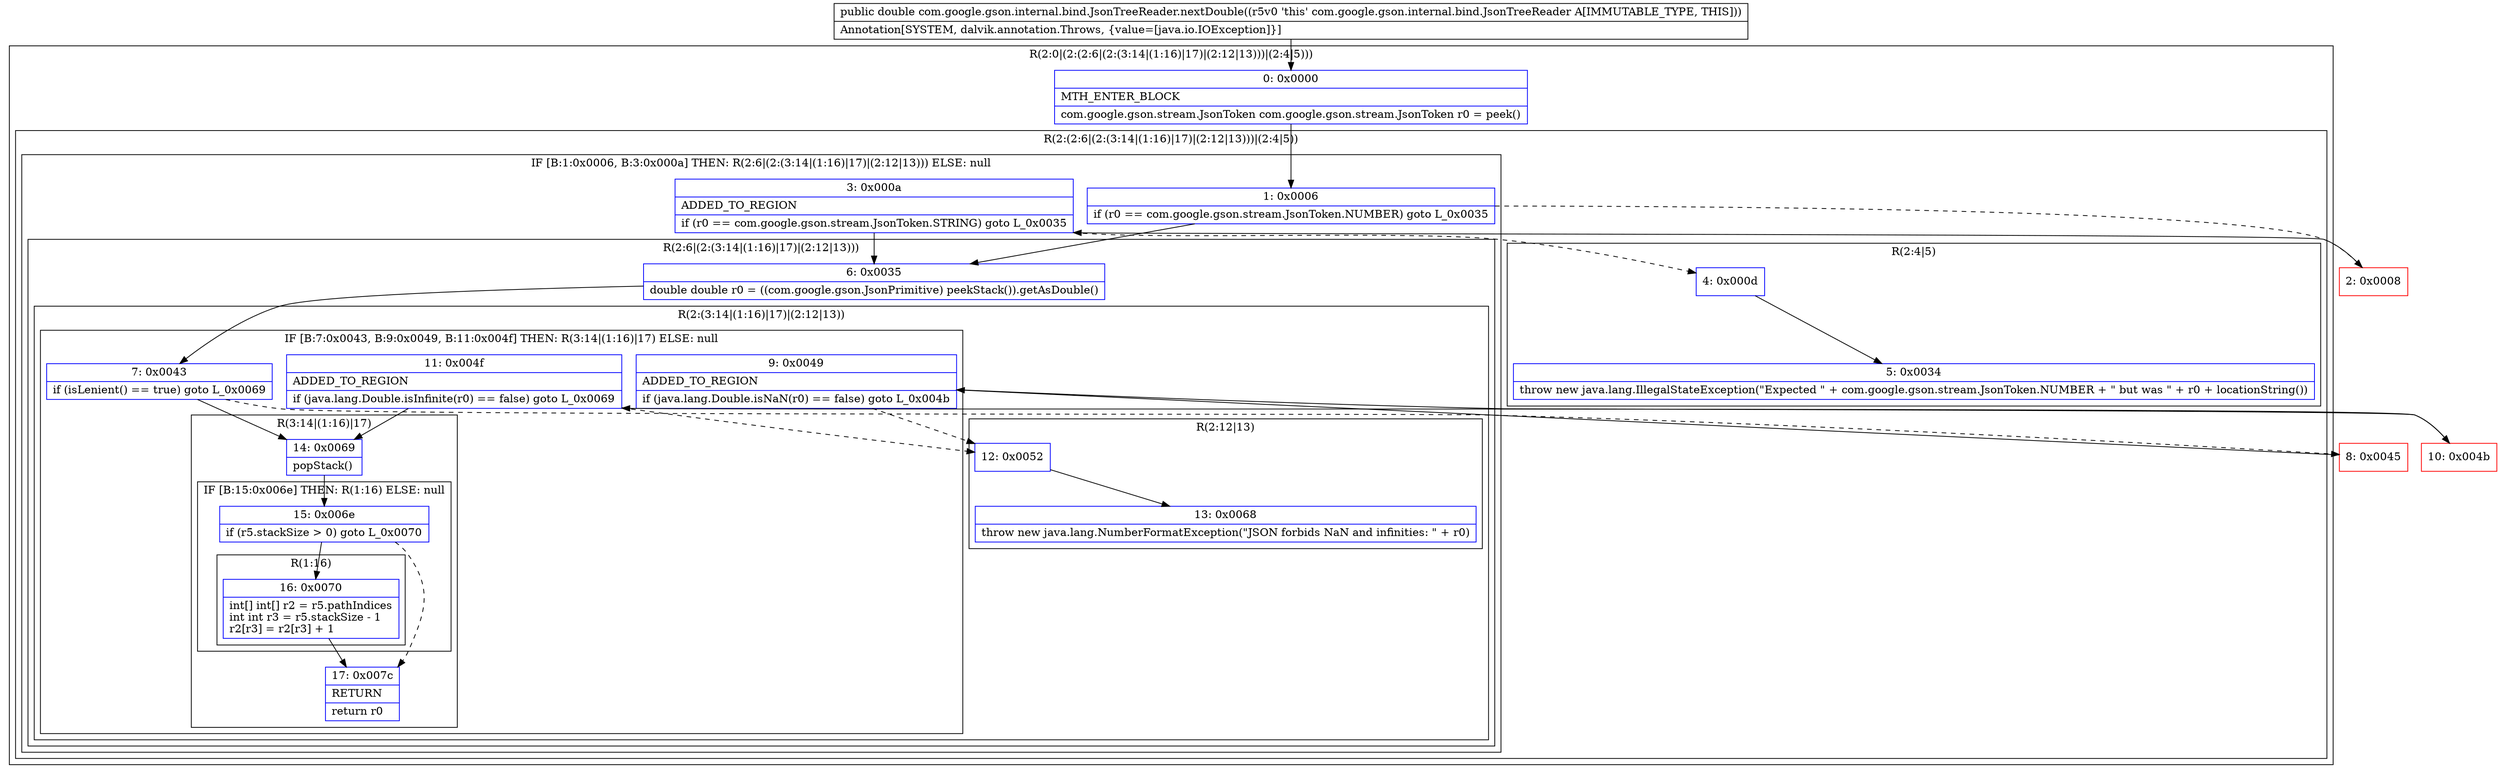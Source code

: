 digraph "CFG forcom.google.gson.internal.bind.JsonTreeReader.nextDouble()D" {
subgraph cluster_Region_302933569 {
label = "R(2:0|(2:(2:6|(2:(3:14|(1:16)|17)|(2:12|13)))|(2:4|5)))";
node [shape=record,color=blue];
Node_0 [shape=record,label="{0\:\ 0x0000|MTH_ENTER_BLOCK\l|com.google.gson.stream.JsonToken com.google.gson.stream.JsonToken r0 = peek()\l}"];
subgraph cluster_Region_947897255 {
label = "R(2:(2:6|(2:(3:14|(1:16)|17)|(2:12|13)))|(2:4|5))";
node [shape=record,color=blue];
subgraph cluster_IfRegion_137766915 {
label = "IF [B:1:0x0006, B:3:0x000a] THEN: R(2:6|(2:(3:14|(1:16)|17)|(2:12|13))) ELSE: null";
node [shape=record,color=blue];
Node_1 [shape=record,label="{1\:\ 0x0006|if (r0 == com.google.gson.stream.JsonToken.NUMBER) goto L_0x0035\l}"];
Node_3 [shape=record,label="{3\:\ 0x000a|ADDED_TO_REGION\l|if (r0 == com.google.gson.stream.JsonToken.STRING) goto L_0x0035\l}"];
subgraph cluster_Region_113068620 {
label = "R(2:6|(2:(3:14|(1:16)|17)|(2:12|13)))";
node [shape=record,color=blue];
Node_6 [shape=record,label="{6\:\ 0x0035|double double r0 = ((com.google.gson.JsonPrimitive) peekStack()).getAsDouble()\l}"];
subgraph cluster_Region_524566379 {
label = "R(2:(3:14|(1:16)|17)|(2:12|13))";
node [shape=record,color=blue];
subgraph cluster_IfRegion_1734346932 {
label = "IF [B:7:0x0043, B:9:0x0049, B:11:0x004f] THEN: R(3:14|(1:16)|17) ELSE: null";
node [shape=record,color=blue];
Node_7 [shape=record,label="{7\:\ 0x0043|if (isLenient() == true) goto L_0x0069\l}"];
Node_9 [shape=record,label="{9\:\ 0x0049|ADDED_TO_REGION\l|if (java.lang.Double.isNaN(r0) == false) goto L_0x004b\l}"];
Node_11 [shape=record,label="{11\:\ 0x004f|ADDED_TO_REGION\l|if (java.lang.Double.isInfinite(r0) == false) goto L_0x0069\l}"];
subgraph cluster_Region_1580155499 {
label = "R(3:14|(1:16)|17)";
node [shape=record,color=blue];
Node_14 [shape=record,label="{14\:\ 0x0069|popStack()\l}"];
subgraph cluster_IfRegion_209513772 {
label = "IF [B:15:0x006e] THEN: R(1:16) ELSE: null";
node [shape=record,color=blue];
Node_15 [shape=record,label="{15\:\ 0x006e|if (r5.stackSize \> 0) goto L_0x0070\l}"];
subgraph cluster_Region_1418736150 {
label = "R(1:16)";
node [shape=record,color=blue];
Node_16 [shape=record,label="{16\:\ 0x0070|int[] int[] r2 = r5.pathIndices\lint int r3 = r5.stackSize \- 1\lr2[r3] = r2[r3] + 1\l}"];
}
}
Node_17 [shape=record,label="{17\:\ 0x007c|RETURN\l|return r0\l}"];
}
}
subgraph cluster_Region_940826738 {
label = "R(2:12|13)";
node [shape=record,color=blue];
Node_12 [shape=record,label="{12\:\ 0x0052}"];
Node_13 [shape=record,label="{13\:\ 0x0068|throw new java.lang.NumberFormatException(\"JSON forbids NaN and infinities: \" + r0)\l}"];
}
}
}
}
subgraph cluster_Region_1585908655 {
label = "R(2:4|5)";
node [shape=record,color=blue];
Node_4 [shape=record,label="{4\:\ 0x000d}"];
Node_5 [shape=record,label="{5\:\ 0x0034|throw new java.lang.IllegalStateException(\"Expected \" + com.google.gson.stream.JsonToken.NUMBER + \" but was \" + r0 + locationString())\l}"];
}
}
}
Node_2 [shape=record,color=red,label="{2\:\ 0x0008}"];
Node_8 [shape=record,color=red,label="{8\:\ 0x0045}"];
Node_10 [shape=record,color=red,label="{10\:\ 0x004b}"];
MethodNode[shape=record,label="{public double com.google.gson.internal.bind.JsonTreeReader.nextDouble((r5v0 'this' com.google.gson.internal.bind.JsonTreeReader A[IMMUTABLE_TYPE, THIS]))  | Annotation[SYSTEM, dalvik.annotation.Throws, \{value=[java.io.IOException]\}]\l}"];
MethodNode -> Node_0;
Node_0 -> Node_1;
Node_1 -> Node_2[style=dashed];
Node_1 -> Node_6;
Node_3 -> Node_4[style=dashed];
Node_3 -> Node_6;
Node_6 -> Node_7;
Node_7 -> Node_8[style=dashed];
Node_7 -> Node_14;
Node_9 -> Node_10;
Node_9 -> Node_12[style=dashed];
Node_11 -> Node_12[style=dashed];
Node_11 -> Node_14;
Node_14 -> Node_15;
Node_15 -> Node_16;
Node_15 -> Node_17[style=dashed];
Node_16 -> Node_17;
Node_12 -> Node_13;
Node_4 -> Node_5;
Node_2 -> Node_3;
Node_8 -> Node_9;
Node_10 -> Node_11;
}

